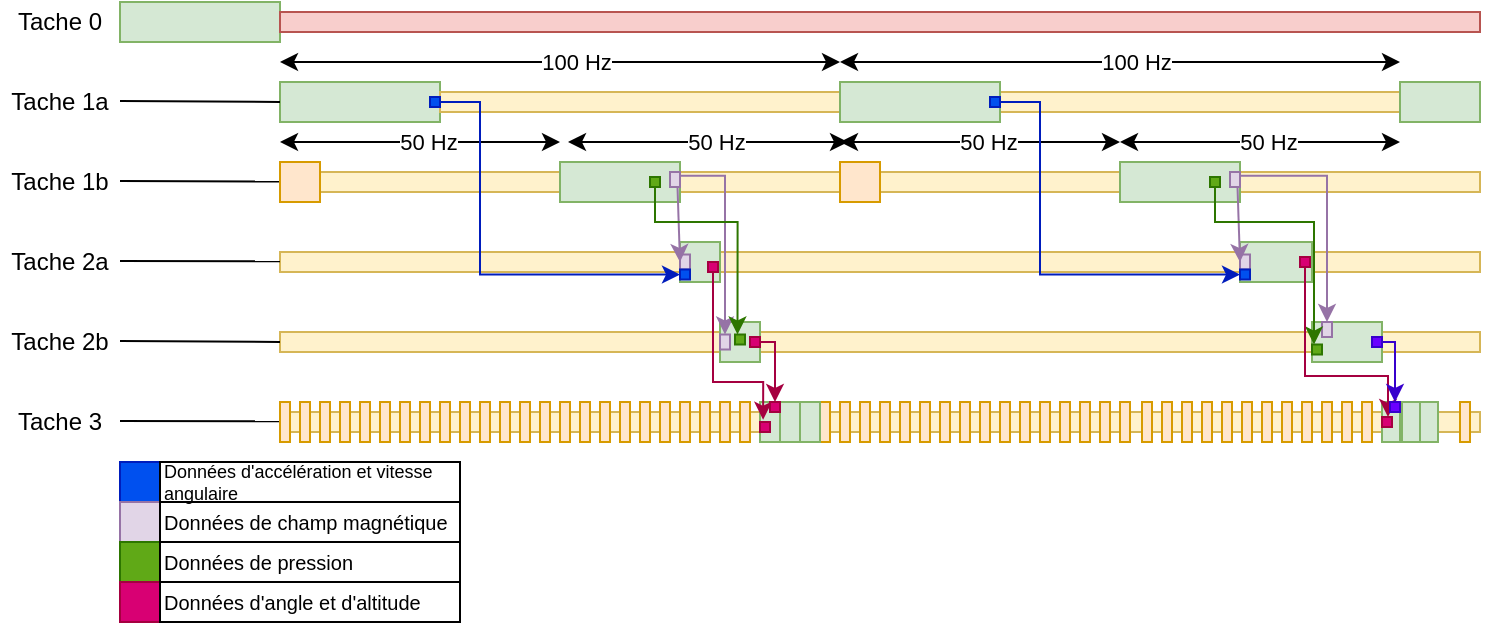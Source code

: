 <mxfile version="14.4.3" type="device"><diagram id="DOT8ZeVjjUcd3d8FEYRs" name="Page-1"><mxGraphModel dx="677" dy="381" grid="1" gridSize="10" guides="1" tooltips="1" connect="1" arrows="1" fold="1" page="1" pageScale="1" pageWidth="827" pageHeight="1169" math="0" shadow="0"><root><mxCell id="0"/><mxCell id="1" parent="0"/><mxCell id="666G6mS_sl1TzFYy1cX2-63" value="" style="rounded=0;whiteSpace=wrap;html=1;fillColor=#fff2cc;strokeColor=#d6b656;" vertex="1" parent="1"><mxGeometry x="200" y="515" width="600" height="10" as="geometry"/></mxCell><mxCell id="666G6mS_sl1TzFYy1cX2-62" value="" style="rounded=0;whiteSpace=wrap;html=1;fillColor=#fff2cc;strokeColor=#d6b656;" vertex="1" parent="1"><mxGeometry x="200" y="475" width="600" height="10" as="geometry"/></mxCell><mxCell id="666G6mS_sl1TzFYy1cX2-60" value="" style="rounded=0;whiteSpace=wrap;html=1;fillColor=#fff2cc;strokeColor=#d6b656;" vertex="1" parent="1"><mxGeometry x="200" y="435" width="600" height="10" as="geometry"/></mxCell><mxCell id="666G6mS_sl1TzFYy1cX2-13" value="" style="endArrow=none;html=1;" edge="1" parent="1" source="666G6mS_sl1TzFYy1cX2-45"><mxGeometry width="50" height="50" relative="1" as="geometry"><mxPoint x="470" y="360.981" as="sourcePoint"/><mxPoint x="800" y="359.5" as="targetPoint"/></mxGeometry></mxCell><mxCell id="666G6mS_sl1TzFYy1cX2-14" value="" style="endArrow=none;html=1;" edge="1" parent="1" source="666G6mS_sl1TzFYy1cX2-51"><mxGeometry width="50" height="50" relative="1" as="geometry"><mxPoint x="120" y="399.5" as="sourcePoint"/><mxPoint x="800" y="399.5" as="targetPoint"/></mxGeometry></mxCell><mxCell id="666G6mS_sl1TzFYy1cX2-1" value="" style="endArrow=none;html=1;" edge="1" parent="1" source="666G6mS_sl1TzFYy1cX2-55"><mxGeometry width="50" height="50" relative="1" as="geometry"><mxPoint x="120" y="320" as="sourcePoint"/><mxPoint x="800" y="320" as="targetPoint"/></mxGeometry></mxCell><mxCell id="666G6mS_sl1TzFYy1cX2-2" value="Tache 0" style="text;html=1;strokeColor=none;fillColor=none;align=center;verticalAlign=middle;whiteSpace=wrap;rounded=0;" vertex="1" parent="1"><mxGeometry x="60" y="310" width="60" height="20" as="geometry"/></mxCell><mxCell id="666G6mS_sl1TzFYy1cX2-3" value="Tache 3" style="text;html=1;strokeColor=none;fillColor=none;align=center;verticalAlign=middle;whiteSpace=wrap;rounded=0;" vertex="1" parent="1"><mxGeometry x="60" y="510" width="60" height="20" as="geometry"/></mxCell><mxCell id="666G6mS_sl1TzFYy1cX2-4" value="Tache 1a" style="text;html=1;strokeColor=none;fillColor=none;align=center;verticalAlign=middle;whiteSpace=wrap;rounded=0;" vertex="1" parent="1"><mxGeometry x="60" y="350" width="60" height="20" as="geometry"/></mxCell><mxCell id="666G6mS_sl1TzFYy1cX2-5" value="Tache 1b" style="text;html=1;strokeColor=none;fillColor=none;align=center;verticalAlign=middle;whiteSpace=wrap;rounded=0;" vertex="1" parent="1"><mxGeometry x="60" y="390" width="60" height="20" as="geometry"/></mxCell><mxCell id="666G6mS_sl1TzFYy1cX2-6" value="Tache 2a" style="text;html=1;strokeColor=none;fillColor=none;align=center;verticalAlign=middle;whiteSpace=wrap;rounded=0;" vertex="1" parent="1"><mxGeometry x="60" y="430" width="60" height="20" as="geometry"/></mxCell><mxCell id="666G6mS_sl1TzFYy1cX2-7" value="Tache 2b" style="text;html=1;strokeColor=none;fillColor=none;align=center;verticalAlign=middle;whiteSpace=wrap;rounded=0;" vertex="1" parent="1"><mxGeometry x="60" y="470" width="60" height="20" as="geometry"/></mxCell><mxCell id="666G6mS_sl1TzFYy1cX2-8" value="" style="rounded=0;whiteSpace=wrap;html=1;fillColor=#d5e8d4;strokeColor=#82b366;" vertex="1" parent="1"><mxGeometry x="120" y="310" width="80" height="20" as="geometry"/></mxCell><mxCell id="666G6mS_sl1TzFYy1cX2-9" value="" style="rounded=0;whiteSpace=wrap;html=1;fillColor=#d5e8d4;strokeColor=#82b366;" vertex="1" parent="1"><mxGeometry x="200" y="350" width="80" height="20" as="geometry"/></mxCell><mxCell id="666G6mS_sl1TzFYy1cX2-21" value="" style="rounded=0;whiteSpace=wrap;html=1;fillColor=#fff2cc;strokeColor=#d6b656;" vertex="1" parent="1"><mxGeometry x="280" y="355" width="480" height="10" as="geometry"/></mxCell><mxCell id="666G6mS_sl1TzFYy1cX2-22" value="" style="endArrow=none;html=1;" edge="1" parent="1"><mxGeometry width="50" height="50" relative="1" as="geometry"><mxPoint x="120" y="359.5" as="sourcePoint"/><mxPoint x="200" y="360" as="targetPoint"/></mxGeometry></mxCell><mxCell id="666G6mS_sl1TzFYy1cX2-25" value="" style="endArrow=classic;startArrow=classic;html=1;" edge="1" parent="1"><mxGeometry width="50" height="50" relative="1" as="geometry"><mxPoint x="200" y="340" as="sourcePoint"/><mxPoint x="480" y="340" as="targetPoint"/></mxGeometry></mxCell><mxCell id="666G6mS_sl1TzFYy1cX2-26" value="100 Hz" style="edgeLabel;html=1;align=center;verticalAlign=middle;resizable=0;points=[];" vertex="1" connectable="0" parent="666G6mS_sl1TzFYy1cX2-25"><mxGeometry x="0.056" relative="1" as="geometry"><mxPoint as="offset"/></mxGeometry></mxCell><mxCell id="666G6mS_sl1TzFYy1cX2-27" value="" style="endArrow=classic;startArrow=classic;html=1;" edge="1" parent="1"><mxGeometry width="50" height="50" relative="1" as="geometry"><mxPoint x="480" y="340" as="sourcePoint"/><mxPoint x="760" y="340" as="targetPoint"/></mxGeometry></mxCell><mxCell id="666G6mS_sl1TzFYy1cX2-28" value="100 Hz" style="edgeLabel;html=1;align=center;verticalAlign=middle;resizable=0;points=[];" vertex="1" connectable="0" parent="666G6mS_sl1TzFYy1cX2-27"><mxGeometry x="0.056" relative="1" as="geometry"><mxPoint as="offset"/></mxGeometry></mxCell><mxCell id="666G6mS_sl1TzFYy1cX2-29" value="" style="endArrow=classic;startArrow=classic;html=1;" edge="1" parent="1"><mxGeometry width="50" height="50" relative="1" as="geometry"><mxPoint x="200" y="380" as="sourcePoint"/><mxPoint x="340" y="380" as="targetPoint"/></mxGeometry></mxCell><mxCell id="666G6mS_sl1TzFYy1cX2-30" value="50 Hz" style="edgeLabel;html=1;align=center;verticalAlign=middle;resizable=0;points=[];" vertex="1" connectable="0" parent="666G6mS_sl1TzFYy1cX2-29"><mxGeometry x="0.056" relative="1" as="geometry"><mxPoint as="offset"/></mxGeometry></mxCell><mxCell id="666G6mS_sl1TzFYy1cX2-31" value="" style="endArrow=none;html=1;" edge="1" parent="1" source="666G6mS_sl1TzFYy1cX2-42" target="666G6mS_sl1TzFYy1cX2-10"><mxGeometry width="50" height="50" relative="1" as="geometry"><mxPoint x="120" y="399.5" as="sourcePoint"/><mxPoint x="800" y="399.5" as="targetPoint"/></mxGeometry></mxCell><mxCell id="666G6mS_sl1TzFYy1cX2-32" value="" style="endArrow=classic;startArrow=classic;html=1;" edge="1" parent="1"><mxGeometry width="50" height="50" relative="1" as="geometry"><mxPoint x="344" y="380" as="sourcePoint"/><mxPoint x="484" y="380" as="targetPoint"/></mxGeometry></mxCell><mxCell id="666G6mS_sl1TzFYy1cX2-33" value="50 Hz" style="edgeLabel;html=1;align=center;verticalAlign=middle;resizable=0;points=[];" vertex="1" connectable="0" parent="666G6mS_sl1TzFYy1cX2-32"><mxGeometry x="0.056" relative="1" as="geometry"><mxPoint as="offset"/></mxGeometry></mxCell><mxCell id="666G6mS_sl1TzFYy1cX2-11" value="" style="rounded=0;whiteSpace=wrap;html=1;fillColor=#d5e8d4;strokeColor=#82b366;" vertex="1" parent="1"><mxGeometry x="400" y="430" width="20" height="20" as="geometry"/></mxCell><mxCell id="666G6mS_sl1TzFYy1cX2-35" value="" style="rounded=0;whiteSpace=wrap;html=1;fillColor=#d5e8d4;strokeColor=#82b366;" vertex="1" parent="1"><mxGeometry x="440" y="510" width="10" height="20" as="geometry"/></mxCell><mxCell id="666G6mS_sl1TzFYy1cX2-12" value="" style="rounded=0;whiteSpace=wrap;html=1;fillColor=#d5e8d4;strokeColor=#82b366;" vertex="1" parent="1"><mxGeometry x="420" y="470" width="20" height="20" as="geometry"/></mxCell><mxCell id="666G6mS_sl1TzFYy1cX2-39" value="" style="endArrow=none;html=1;" edge="1" parent="1"><mxGeometry width="50" height="50" relative="1" as="geometry"><mxPoint x="120" y="479.5" as="sourcePoint"/><mxPoint x="200" y="480" as="targetPoint"/></mxGeometry></mxCell><mxCell id="666G6mS_sl1TzFYy1cX2-40" value="" style="rounded=0;whiteSpace=wrap;html=1;fillColor=#fff2cc;strokeColor=#d6b656;" vertex="1" parent="1"><mxGeometry x="400" y="395" width="400" height="10" as="geometry"/></mxCell><mxCell id="666G6mS_sl1TzFYy1cX2-41" value="" style="endArrow=none;html=1;" edge="1" parent="1" source="666G6mS_sl1TzFYy1cX2-10" target="666G6mS_sl1TzFYy1cX2-40"><mxGeometry width="50" height="50" relative="1" as="geometry"><mxPoint x="415" y="399.953" as="sourcePoint"/><mxPoint x="800" y="399.5" as="targetPoint"/></mxGeometry></mxCell><mxCell id="666G6mS_sl1TzFYy1cX2-42" value="" style="rounded=0;whiteSpace=wrap;html=1;fillColor=#fff2cc;strokeColor=#d6b656;" vertex="1" parent="1"><mxGeometry x="210" y="395" width="130" height="10" as="geometry"/></mxCell><mxCell id="666G6mS_sl1TzFYy1cX2-43" value="" style="endArrow=none;html=1;" edge="1" parent="1" target="666G6mS_sl1TzFYy1cX2-42"><mxGeometry width="50" height="50" relative="1" as="geometry"><mxPoint x="120" y="399.5" as="sourcePoint"/><mxPoint x="335.0" y="399.922" as="targetPoint"/></mxGeometry></mxCell><mxCell id="666G6mS_sl1TzFYy1cX2-10" value="" style="rounded=0;whiteSpace=wrap;html=1;fillColor=#d5e8d4;strokeColor=#82b366;" vertex="1" parent="1"><mxGeometry x="340" y="390" width="60" height="20" as="geometry"/></mxCell><mxCell id="666G6mS_sl1TzFYy1cX2-45" value="" style="rounded=0;whiteSpace=wrap;html=1;fillColor=#d5e8d4;strokeColor=#82b366;" vertex="1" parent="1"><mxGeometry x="480" y="350" width="80" height="20" as="geometry"/></mxCell><mxCell id="666G6mS_sl1TzFYy1cX2-47" value="" style="endArrow=classic;startArrow=classic;html=1;" edge="1" parent="1"><mxGeometry width="50" height="50" relative="1" as="geometry"><mxPoint x="480" y="380" as="sourcePoint"/><mxPoint x="620" y="380" as="targetPoint"/></mxGeometry></mxCell><mxCell id="666G6mS_sl1TzFYy1cX2-48" value="50 Hz" style="edgeLabel;html=1;align=center;verticalAlign=middle;resizable=0;points=[];" vertex="1" connectable="0" parent="666G6mS_sl1TzFYy1cX2-47"><mxGeometry x="0.056" relative="1" as="geometry"><mxPoint as="offset"/></mxGeometry></mxCell><mxCell id="666G6mS_sl1TzFYy1cX2-49" value="" style="endArrow=classic;startArrow=classic;html=1;" edge="1" parent="1"><mxGeometry width="50" height="50" relative="1" as="geometry"><mxPoint x="620" y="380" as="sourcePoint"/><mxPoint x="760" y="380" as="targetPoint"/></mxGeometry></mxCell><mxCell id="666G6mS_sl1TzFYy1cX2-50" value="50 Hz" style="edgeLabel;html=1;align=center;verticalAlign=middle;resizable=0;points=[];" vertex="1" connectable="0" parent="666G6mS_sl1TzFYy1cX2-49"><mxGeometry x="0.056" relative="1" as="geometry"><mxPoint as="offset"/></mxGeometry></mxCell><mxCell id="666G6mS_sl1TzFYy1cX2-51" value="" style="rounded=0;whiteSpace=wrap;html=1;fillColor=#d5e8d4;strokeColor=#82b366;" vertex="1" parent="1"><mxGeometry x="620" y="390" width="60" height="20" as="geometry"/></mxCell><mxCell id="666G6mS_sl1TzFYy1cX2-53" value="" style="rounded=0;whiteSpace=wrap;html=1;fillColor=#ffe6cc;strokeColor=#d79b00;" vertex="1" parent="1"><mxGeometry x="480" y="390" width="20" height="20" as="geometry"/></mxCell><mxCell id="666G6mS_sl1TzFYy1cX2-54" value="" style="rounded=0;whiteSpace=wrap;html=1;fillColor=#ffe6cc;strokeColor=#d79b00;" vertex="1" parent="1"><mxGeometry x="200" y="390" width="20" height="20" as="geometry"/></mxCell><mxCell id="666G6mS_sl1TzFYy1cX2-55" value="" style="rounded=0;whiteSpace=wrap;html=1;fillColor=#f8cecc;strokeColor=#b85450;" vertex="1" parent="1"><mxGeometry x="200" y="315" width="600" height="10" as="geometry"/></mxCell><mxCell id="666G6mS_sl1TzFYy1cX2-57" value="" style="rounded=0;whiteSpace=wrap;html=1;fillColor=#d5e8d4;strokeColor=#82b366;" vertex="1" parent="1"><mxGeometry x="680" y="430" width="36" height="20" as="geometry"/></mxCell><mxCell id="666G6mS_sl1TzFYy1cX2-58" value="" style="rounded=0;whiteSpace=wrap;html=1;fillColor=#d5e8d4;strokeColor=#82b366;" vertex="1" parent="1"><mxGeometry x="751" y="510" width="9" height="20" as="geometry"/></mxCell><mxCell id="666G6mS_sl1TzFYy1cX2-59" value="" style="rounded=0;whiteSpace=wrap;html=1;fillColor=#d5e8d4;strokeColor=#82b366;" vertex="1" parent="1"><mxGeometry x="716" y="470" width="35" height="20" as="geometry"/></mxCell><mxCell id="666G6mS_sl1TzFYy1cX2-61" value="" style="endArrow=none;html=1;" edge="1" parent="1" target="666G6mS_sl1TzFYy1cX2-60"><mxGeometry width="50" height="50" relative="1" as="geometry"><mxPoint x="120" y="439.5" as="sourcePoint"/><mxPoint x="414" y="439.971" as="targetPoint"/></mxGeometry></mxCell><mxCell id="666G6mS_sl1TzFYy1cX2-64" value="" style="endArrow=none;html=1;" edge="1" parent="1" target="666G6mS_sl1TzFYy1cX2-63"><mxGeometry width="50" height="50" relative="1" as="geometry"><mxPoint x="120" y="519.5" as="sourcePoint"/><mxPoint x="485" y="519.977" as="targetPoint"/></mxGeometry></mxCell><mxCell id="666G6mS_sl1TzFYy1cX2-65" value="" style="rounded=0;whiteSpace=wrap;html=1;fillColor=#d5e8d4;strokeColor=#82b366;" vertex="1" parent="1"><mxGeometry x="760" y="350" width="40" height="20" as="geometry"/></mxCell><mxCell id="666G6mS_sl1TzFYy1cX2-66" value="" style="rounded=0;whiteSpace=wrap;html=1;fillColor=#ffe6cc;strokeColor=#d79b00;" vertex="1" parent="1"><mxGeometry x="200" y="510" width="5" height="20" as="geometry"/></mxCell><mxCell id="666G6mS_sl1TzFYy1cX2-67" value="" style="rounded=0;whiteSpace=wrap;html=1;fillColor=#ffe6cc;strokeColor=#d79b00;" vertex="1" parent="1"><mxGeometry x="210" y="510" width="5" height="20" as="geometry"/></mxCell><mxCell id="666G6mS_sl1TzFYy1cX2-68" value="" style="rounded=0;whiteSpace=wrap;html=1;fillColor=#ffe6cc;strokeColor=#d79b00;" vertex="1" parent="1"><mxGeometry x="220" y="510" width="5" height="20" as="geometry"/></mxCell><mxCell id="666G6mS_sl1TzFYy1cX2-69" value="" style="rounded=0;whiteSpace=wrap;html=1;fillColor=#ffe6cc;strokeColor=#d79b00;" vertex="1" parent="1"><mxGeometry x="230" y="510" width="5" height="20" as="geometry"/></mxCell><mxCell id="666G6mS_sl1TzFYy1cX2-70" value="" style="rounded=0;whiteSpace=wrap;html=1;fillColor=#ffe6cc;strokeColor=#d79b00;" vertex="1" parent="1"><mxGeometry x="240" y="510" width="5" height="20" as="geometry"/></mxCell><mxCell id="666G6mS_sl1TzFYy1cX2-71" value="" style="rounded=0;whiteSpace=wrap;html=1;fillColor=#ffe6cc;strokeColor=#d79b00;" vertex="1" parent="1"><mxGeometry x="250" y="510" width="5" height="20" as="geometry"/></mxCell><mxCell id="666G6mS_sl1TzFYy1cX2-72" value="" style="rounded=0;whiteSpace=wrap;html=1;fillColor=#ffe6cc;strokeColor=#d79b00;" vertex="1" parent="1"><mxGeometry x="260" y="510" width="5" height="20" as="geometry"/></mxCell><mxCell id="666G6mS_sl1TzFYy1cX2-73" value="" style="rounded=0;whiteSpace=wrap;html=1;fillColor=#ffe6cc;strokeColor=#d79b00;" vertex="1" parent="1"><mxGeometry x="270" y="510" width="5" height="20" as="geometry"/></mxCell><mxCell id="666G6mS_sl1TzFYy1cX2-78" value="" style="rounded=0;whiteSpace=wrap;html=1;fillColor=#ffe6cc;strokeColor=#d79b00;" vertex="1" parent="1"><mxGeometry x="280" y="510" width="5" height="20" as="geometry"/></mxCell><mxCell id="666G6mS_sl1TzFYy1cX2-79" value="" style="rounded=0;whiteSpace=wrap;html=1;fillColor=#ffe6cc;strokeColor=#d79b00;" vertex="1" parent="1"><mxGeometry x="290" y="510" width="5" height="20" as="geometry"/></mxCell><mxCell id="666G6mS_sl1TzFYy1cX2-80" value="" style="rounded=0;whiteSpace=wrap;html=1;fillColor=#ffe6cc;strokeColor=#d79b00;" vertex="1" parent="1"><mxGeometry x="300" y="510" width="5" height="20" as="geometry"/></mxCell><mxCell id="666G6mS_sl1TzFYy1cX2-81" value="" style="rounded=0;whiteSpace=wrap;html=1;fillColor=#ffe6cc;strokeColor=#d79b00;" vertex="1" parent="1"><mxGeometry x="310" y="510" width="5" height="20" as="geometry"/></mxCell><mxCell id="666G6mS_sl1TzFYy1cX2-82" value="" style="rounded=0;whiteSpace=wrap;html=1;fillColor=#ffe6cc;strokeColor=#d79b00;" vertex="1" parent="1"><mxGeometry x="320" y="510" width="5" height="20" as="geometry"/></mxCell><mxCell id="666G6mS_sl1TzFYy1cX2-83" value="" style="rounded=0;whiteSpace=wrap;html=1;fillColor=#ffe6cc;strokeColor=#d79b00;" vertex="1" parent="1"><mxGeometry x="330" y="510" width="5" height="20" as="geometry"/></mxCell><mxCell id="666G6mS_sl1TzFYy1cX2-84" value="" style="rounded=0;whiteSpace=wrap;html=1;fillColor=#ffe6cc;strokeColor=#d79b00;" vertex="1" parent="1"><mxGeometry x="340" y="510" width="5" height="20" as="geometry"/></mxCell><mxCell id="666G6mS_sl1TzFYy1cX2-85" value="" style="rounded=0;whiteSpace=wrap;html=1;fillColor=#ffe6cc;strokeColor=#d79b00;" vertex="1" parent="1"><mxGeometry x="350" y="510" width="5" height="20" as="geometry"/></mxCell><mxCell id="666G6mS_sl1TzFYy1cX2-86" value="" style="rounded=0;whiteSpace=wrap;html=1;fillColor=#ffe6cc;strokeColor=#d79b00;" vertex="1" parent="1"><mxGeometry x="360" y="510" width="5" height="20" as="geometry"/></mxCell><mxCell id="666G6mS_sl1TzFYy1cX2-87" value="" style="rounded=0;whiteSpace=wrap;html=1;fillColor=#ffe6cc;strokeColor=#d79b00;" vertex="1" parent="1"><mxGeometry x="370" y="510" width="5" height="20" as="geometry"/></mxCell><mxCell id="666G6mS_sl1TzFYy1cX2-88" value="" style="rounded=0;whiteSpace=wrap;html=1;fillColor=#ffe6cc;strokeColor=#d79b00;" vertex="1" parent="1"><mxGeometry x="380" y="510" width="5" height="20" as="geometry"/></mxCell><mxCell id="666G6mS_sl1TzFYy1cX2-89" value="" style="rounded=0;whiteSpace=wrap;html=1;fillColor=#ffe6cc;strokeColor=#d79b00;" vertex="1" parent="1"><mxGeometry x="390" y="510" width="5" height="20" as="geometry"/></mxCell><mxCell id="666G6mS_sl1TzFYy1cX2-90" value="" style="rounded=0;whiteSpace=wrap;html=1;fillColor=#ffe6cc;strokeColor=#d79b00;" vertex="1" parent="1"><mxGeometry x="400" y="510" width="5" height="20" as="geometry"/></mxCell><mxCell id="666G6mS_sl1TzFYy1cX2-91" value="" style="rounded=0;whiteSpace=wrap;html=1;fillColor=#ffe6cc;strokeColor=#d79b00;" vertex="1" parent="1"><mxGeometry x="410" y="510" width="5" height="20" as="geometry"/></mxCell><mxCell id="666G6mS_sl1TzFYy1cX2-92" value="" style="rounded=0;whiteSpace=wrap;html=1;fillColor=#ffe6cc;strokeColor=#d79b00;" vertex="1" parent="1"><mxGeometry x="420" y="510" width="5" height="20" as="geometry"/></mxCell><mxCell id="666G6mS_sl1TzFYy1cX2-93" value="" style="rounded=0;whiteSpace=wrap;html=1;fillColor=#ffe6cc;strokeColor=#d79b00;" vertex="1" parent="1"><mxGeometry x="430" y="510" width="5" height="20" as="geometry"/></mxCell><mxCell id="666G6mS_sl1TzFYy1cX2-94" value="" style="rounded=0;whiteSpace=wrap;html=1;fillColor=#ffe6cc;strokeColor=#d79b00;" vertex="1" parent="1"><mxGeometry x="470" y="510" width="5" height="20" as="geometry"/></mxCell><mxCell id="666G6mS_sl1TzFYy1cX2-95" value="" style="rounded=0;whiteSpace=wrap;html=1;fillColor=#ffe6cc;strokeColor=#d79b00;" vertex="1" parent="1"><mxGeometry x="480" y="510" width="5" height="20" as="geometry"/></mxCell><mxCell id="666G6mS_sl1TzFYy1cX2-96" value="" style="rounded=0;whiteSpace=wrap;html=1;fillColor=#ffe6cc;strokeColor=#d79b00;" vertex="1" parent="1"><mxGeometry x="490" y="510" width="5" height="20" as="geometry"/></mxCell><mxCell id="666G6mS_sl1TzFYy1cX2-97" value="" style="rounded=0;whiteSpace=wrap;html=1;fillColor=#ffe6cc;strokeColor=#d79b00;" vertex="1" parent="1"><mxGeometry x="500" y="510" width="5" height="20" as="geometry"/></mxCell><mxCell id="666G6mS_sl1TzFYy1cX2-98" value="" style="rounded=0;whiteSpace=wrap;html=1;fillColor=#ffe6cc;strokeColor=#d79b00;" vertex="1" parent="1"><mxGeometry x="510" y="510" width="5" height="20" as="geometry"/></mxCell><mxCell id="666G6mS_sl1TzFYy1cX2-99" value="" style="rounded=0;whiteSpace=wrap;html=1;fillColor=#ffe6cc;strokeColor=#d79b00;" vertex="1" parent="1"><mxGeometry x="520" y="510" width="5" height="20" as="geometry"/></mxCell><mxCell id="666G6mS_sl1TzFYy1cX2-100" value="" style="rounded=0;whiteSpace=wrap;html=1;fillColor=#ffe6cc;strokeColor=#d79b00;" vertex="1" parent="1"><mxGeometry x="530" y="510" width="5" height="20" as="geometry"/></mxCell><mxCell id="666G6mS_sl1TzFYy1cX2-101" value="" style="rounded=0;whiteSpace=wrap;html=1;fillColor=#ffe6cc;strokeColor=#d79b00;" vertex="1" parent="1"><mxGeometry x="540" y="510" width="5" height="20" as="geometry"/></mxCell><mxCell id="666G6mS_sl1TzFYy1cX2-102" value="" style="rounded=0;whiteSpace=wrap;html=1;fillColor=#ffe6cc;strokeColor=#d79b00;" vertex="1" parent="1"><mxGeometry x="550" y="510" width="5" height="20" as="geometry"/></mxCell><mxCell id="666G6mS_sl1TzFYy1cX2-103" value="" style="rounded=0;whiteSpace=wrap;html=1;fillColor=#ffe6cc;strokeColor=#d79b00;" vertex="1" parent="1"><mxGeometry x="560" y="510" width="5" height="20" as="geometry"/></mxCell><mxCell id="666G6mS_sl1TzFYy1cX2-104" value="" style="rounded=0;whiteSpace=wrap;html=1;fillColor=#ffe6cc;strokeColor=#d79b00;" vertex="1" parent="1"><mxGeometry x="570" y="510" width="5" height="20" as="geometry"/></mxCell><mxCell id="666G6mS_sl1TzFYy1cX2-105" value="" style="rounded=0;whiteSpace=wrap;html=1;fillColor=#ffe6cc;strokeColor=#d79b00;" vertex="1" parent="1"><mxGeometry x="580" y="510" width="5" height="20" as="geometry"/></mxCell><mxCell id="666G6mS_sl1TzFYy1cX2-106" value="" style="rounded=0;whiteSpace=wrap;html=1;fillColor=#ffe6cc;strokeColor=#d79b00;" vertex="1" parent="1"><mxGeometry x="590" y="510" width="5" height="20" as="geometry"/></mxCell><mxCell id="666G6mS_sl1TzFYy1cX2-107" value="" style="rounded=0;whiteSpace=wrap;html=1;fillColor=#ffe6cc;strokeColor=#d79b00;" vertex="1" parent="1"><mxGeometry x="600" y="510" width="5" height="20" as="geometry"/></mxCell><mxCell id="666G6mS_sl1TzFYy1cX2-108" value="" style="rounded=0;whiteSpace=wrap;html=1;fillColor=#ffe6cc;strokeColor=#d79b00;" vertex="1" parent="1"><mxGeometry x="610" y="510" width="5" height="20" as="geometry"/></mxCell><mxCell id="666G6mS_sl1TzFYy1cX2-109" value="" style="rounded=0;whiteSpace=wrap;html=1;fillColor=#ffe6cc;strokeColor=#d79b00;" vertex="1" parent="1"><mxGeometry x="620" y="510" width="5" height="20" as="geometry"/></mxCell><mxCell id="666G6mS_sl1TzFYy1cX2-110" value="" style="rounded=0;whiteSpace=wrap;html=1;fillColor=#ffe6cc;strokeColor=#d79b00;" vertex="1" parent="1"><mxGeometry x="631" y="510" width="5" height="20" as="geometry"/></mxCell><mxCell id="666G6mS_sl1TzFYy1cX2-111" value="" style="rounded=0;whiteSpace=wrap;html=1;fillColor=#ffe6cc;strokeColor=#d79b00;" vertex="1" parent="1"><mxGeometry x="641" y="510" width="5" height="20" as="geometry"/></mxCell><mxCell id="666G6mS_sl1TzFYy1cX2-112" value="" style="rounded=0;whiteSpace=wrap;html=1;fillColor=#ffe6cc;strokeColor=#d79b00;" vertex="1" parent="1"><mxGeometry x="651" y="510" width="5" height="20" as="geometry"/></mxCell><mxCell id="666G6mS_sl1TzFYy1cX2-113" value="" style="rounded=0;whiteSpace=wrap;html=1;fillColor=#ffe6cc;strokeColor=#d79b00;" vertex="1" parent="1"><mxGeometry x="661" y="510" width="5" height="20" as="geometry"/></mxCell><mxCell id="666G6mS_sl1TzFYy1cX2-114" value="" style="rounded=0;whiteSpace=wrap;html=1;fillColor=#ffe6cc;strokeColor=#d79b00;" vertex="1" parent="1"><mxGeometry x="671" y="510" width="5" height="20" as="geometry"/></mxCell><mxCell id="666G6mS_sl1TzFYy1cX2-115" value="" style="rounded=0;whiteSpace=wrap;html=1;fillColor=#ffe6cc;strokeColor=#d79b00;" vertex="1" parent="1"><mxGeometry x="681" y="510" width="5" height="20" as="geometry"/></mxCell><mxCell id="666G6mS_sl1TzFYy1cX2-116" value="" style="rounded=0;whiteSpace=wrap;html=1;fillColor=#ffe6cc;strokeColor=#d79b00;" vertex="1" parent="1"><mxGeometry x="691" y="510" width="5" height="20" as="geometry"/></mxCell><mxCell id="666G6mS_sl1TzFYy1cX2-117" value="" style="rounded=0;whiteSpace=wrap;html=1;fillColor=#ffe6cc;strokeColor=#d79b00;" vertex="1" parent="1"><mxGeometry x="701" y="510" width="5" height="20" as="geometry"/></mxCell><mxCell id="666G6mS_sl1TzFYy1cX2-118" value="" style="rounded=0;whiteSpace=wrap;html=1;fillColor=#ffe6cc;strokeColor=#d79b00;" vertex="1" parent="1"><mxGeometry x="711" y="510" width="5" height="20" as="geometry"/></mxCell><mxCell id="666G6mS_sl1TzFYy1cX2-119" value="" style="rounded=0;whiteSpace=wrap;html=1;fillColor=#ffe6cc;strokeColor=#d79b00;" vertex="1" parent="1"><mxGeometry x="721" y="510" width="5" height="20" as="geometry"/></mxCell><mxCell id="666G6mS_sl1TzFYy1cX2-120" value="" style="rounded=0;whiteSpace=wrap;html=1;fillColor=#ffe6cc;strokeColor=#d79b00;" vertex="1" parent="1"><mxGeometry x="731" y="510" width="5" height="20" as="geometry"/></mxCell><mxCell id="666G6mS_sl1TzFYy1cX2-121" value="" style="rounded=0;whiteSpace=wrap;html=1;fillColor=#ffe6cc;strokeColor=#d79b00;" vertex="1" parent="1"><mxGeometry x="741" y="510" width="5" height="20" as="geometry"/></mxCell><mxCell id="666G6mS_sl1TzFYy1cX2-122" value="" style="rounded=0;whiteSpace=wrap;html=1;fillColor=#ffe6cc;strokeColor=#d79b00;" vertex="1" parent="1"><mxGeometry x="790" y="510" width="5" height="20" as="geometry"/></mxCell><mxCell id="666G6mS_sl1TzFYy1cX2-126" value="" style="rounded=0;whiteSpace=wrap;html=1;fillColor=#d5e8d4;strokeColor=#82b366;" vertex="1" parent="1"><mxGeometry x="761" y="510" width="9" height="20" as="geometry"/></mxCell><mxCell id="666G6mS_sl1TzFYy1cX2-127" value="" style="rounded=0;whiteSpace=wrap;html=1;fillColor=#d5e8d4;strokeColor=#82b366;" vertex="1" parent="1"><mxGeometry x="770" y="510" width="9" height="20" as="geometry"/></mxCell><mxCell id="666G6mS_sl1TzFYy1cX2-128" value="" style="rounded=0;whiteSpace=wrap;html=1;fillColor=#d5e8d4;strokeColor=#82b366;" vertex="1" parent="1"><mxGeometry x="450" y="510" width="10" height="20" as="geometry"/></mxCell><mxCell id="666G6mS_sl1TzFYy1cX2-129" value="" style="rounded=0;whiteSpace=wrap;html=1;fillColor=#d5e8d4;strokeColor=#82b366;" vertex="1" parent="1"><mxGeometry x="460" y="510" width="10" height="20" as="geometry"/></mxCell><mxCell id="666G6mS_sl1TzFYy1cX2-134" style="edgeStyle=orthogonalEdgeStyle;rounded=0;orthogonalLoop=1;jettySize=auto;html=1;exitX=1;exitY=0.25;exitDx=0;exitDy=0;entryX=0.5;entryY=0;entryDx=0;entryDy=0;fillColor=#e1d5e7;strokeColor=#9673a6;" edge="1" parent="1" source="666G6mS_sl1TzFYy1cX2-130" target="666G6mS_sl1TzFYy1cX2-133"><mxGeometry relative="1" as="geometry"/></mxCell><mxCell id="666G6mS_sl1TzFYy1cX2-130" value="" style="rounded=0;whiteSpace=wrap;html=1;fillColor=#e1d5e7;strokeColor=#9673a6;" vertex="1" parent="1"><mxGeometry x="395" y="395" width="5" height="7.5" as="geometry"/></mxCell><mxCell id="666G6mS_sl1TzFYy1cX2-131" value="" style="rounded=0;whiteSpace=wrap;html=1;fillColor=#e1d5e7;strokeColor=#9673a6;" vertex="1" parent="1"><mxGeometry x="400" y="436.25" width="5" height="7.5" as="geometry"/></mxCell><mxCell id="666G6mS_sl1TzFYy1cX2-132" value="" style="endArrow=classic;html=1;exitX=0.75;exitY=1;exitDx=0;exitDy=0;entryX=0;entryY=0.5;entryDx=0;entryDy=0;fillColor=#e1d5e7;strokeColor=#9673a6;" edge="1" parent="1" source="666G6mS_sl1TzFYy1cX2-130" target="666G6mS_sl1TzFYy1cX2-131"><mxGeometry width="50" height="50" relative="1" as="geometry"><mxPoint x="320" y="490" as="sourcePoint"/><mxPoint x="370" y="440" as="targetPoint"/></mxGeometry></mxCell><mxCell id="666G6mS_sl1TzFYy1cX2-133" value="" style="rounded=0;whiteSpace=wrap;html=1;fillColor=#e1d5e7;strokeColor=#9673a6;" vertex="1" parent="1"><mxGeometry x="420" y="476.25" width="5" height="7.5" as="geometry"/></mxCell><mxCell id="666G6mS_sl1TzFYy1cX2-137" style="edgeStyle=orthogonalEdgeStyle;rounded=0;orthogonalLoop=1;jettySize=auto;html=1;exitX=0.5;exitY=1;exitDx=0;exitDy=0;entryX=0.25;entryY=0;entryDx=0;entryDy=0;fillColor=#60a917;strokeColor=#2D7600;" edge="1" parent="1" source="666G6mS_sl1TzFYy1cX2-135" target="666G6mS_sl1TzFYy1cX2-136"><mxGeometry relative="1" as="geometry"><Array as="points"><mxPoint x="388" y="420"/><mxPoint x="429" y="420"/></Array></mxGeometry></mxCell><mxCell id="666G6mS_sl1TzFYy1cX2-135" value="" style="rounded=0;whiteSpace=wrap;html=1;fillColor=#60a917;strokeColor=#2D7600;fontColor=#ffffff;" vertex="1" parent="1"><mxGeometry x="385" y="397.5" width="5" height="5" as="geometry"/></mxCell><mxCell id="666G6mS_sl1TzFYy1cX2-136" value="" style="rounded=0;whiteSpace=wrap;html=1;fillColor=#60a917;strokeColor=#2D7600;fontColor=#ffffff;" vertex="1" parent="1"><mxGeometry x="427.5" y="476.25" width="5" height="5" as="geometry"/></mxCell><mxCell id="666G6mS_sl1TzFYy1cX2-141" style="edgeStyle=orthogonalEdgeStyle;rounded=0;orthogonalLoop=1;jettySize=auto;html=1;exitX=0.5;exitY=1;exitDx=0;exitDy=0;entryX=0.156;entryY=0.444;entryDx=0;entryDy=0;entryPerimeter=0;fillColor=#d80073;strokeColor=#A50040;" edge="1" parent="1" source="666G6mS_sl1TzFYy1cX2-138" target="666G6mS_sl1TzFYy1cX2-35"><mxGeometry relative="1" as="geometry"><Array as="points"><mxPoint x="417" y="500"/><mxPoint x="442" y="500"/></Array></mxGeometry></mxCell><mxCell id="666G6mS_sl1TzFYy1cX2-138" value="" style="rounded=0;whiteSpace=wrap;html=1;fillColor=#d80073;strokeColor=#A50040;fontColor=#ffffff;" vertex="1" parent="1"><mxGeometry x="414" y="440" width="5" height="5" as="geometry"/></mxCell><mxCell id="666G6mS_sl1TzFYy1cX2-139" value="" style="rounded=0;whiteSpace=wrap;html=1;fillColor=#d80073;strokeColor=#A50040;fontColor=#ffffff;" vertex="1" parent="1"><mxGeometry x="440" y="520" width="5" height="5" as="geometry"/></mxCell><mxCell id="666G6mS_sl1TzFYy1cX2-143" style="edgeStyle=orthogonalEdgeStyle;rounded=0;orthogonalLoop=1;jettySize=auto;html=1;exitX=1;exitY=0.5;exitDx=0;exitDy=0;entryX=0.5;entryY=0;entryDx=0;entryDy=0;fillColor=#d80073;strokeColor=#A50040;" edge="1" parent="1" source="666G6mS_sl1TzFYy1cX2-140" target="666G6mS_sl1TzFYy1cX2-142"><mxGeometry relative="1" as="geometry"/></mxCell><mxCell id="666G6mS_sl1TzFYy1cX2-140" value="" style="rounded=0;whiteSpace=wrap;html=1;fillColor=#d80073;strokeColor=#A50040;fontColor=#ffffff;" vertex="1" parent="1"><mxGeometry x="435" y="477.5" width="5" height="5" as="geometry"/></mxCell><mxCell id="666G6mS_sl1TzFYy1cX2-142" value="" style="rounded=0;whiteSpace=wrap;html=1;fillColor=#d80073;strokeColor=#A50040;fontColor=#ffffff;" vertex="1" parent="1"><mxGeometry x="445" y="510" width="5" height="5" as="geometry"/></mxCell><mxCell id="666G6mS_sl1TzFYy1cX2-144" value="" style="rounded=0;whiteSpace=wrap;html=1;fillColor=#0050ef;strokeColor=#001DBC;fontColor=#ffffff;" vertex="1" parent="1"><mxGeometry x="275" y="357.5" width="5" height="5" as="geometry"/></mxCell><mxCell id="666G6mS_sl1TzFYy1cX2-145" value="" style="rounded=0;whiteSpace=wrap;html=1;fillColor=#0050ef;strokeColor=#001DBC;fontColor=#ffffff;" vertex="1" parent="1"><mxGeometry x="400" y="443.75" width="5" height="5" as="geometry"/></mxCell><mxCell id="666G6mS_sl1TzFYy1cX2-146" style="edgeStyle=orthogonalEdgeStyle;rounded=0;orthogonalLoop=1;jettySize=auto;html=1;exitX=0;exitY=0.5;exitDx=0;exitDy=0;entryX=0;entryY=0.5;entryDx=0;entryDy=0;fillColor=#0050ef;strokeColor=#001DBC;" edge="1" parent="1" source="666G6mS_sl1TzFYy1cX2-21" target="666G6mS_sl1TzFYy1cX2-145"><mxGeometry relative="1" as="geometry"><Array as="points"><mxPoint x="300" y="360"/><mxPoint x="300" y="446"/></Array></mxGeometry></mxCell><mxCell id="666G6mS_sl1TzFYy1cX2-147" style="edgeStyle=orthogonalEdgeStyle;rounded=0;orthogonalLoop=1;jettySize=auto;html=1;exitX=1;exitY=0.25;exitDx=0;exitDy=0;entryX=0.5;entryY=0;entryDx=0;entryDy=0;fillColor=#e1d5e7;strokeColor=#9673a6;" edge="1" parent="1" source="666G6mS_sl1TzFYy1cX2-148" target="666G6mS_sl1TzFYy1cX2-151"><mxGeometry relative="1" as="geometry"/></mxCell><mxCell id="666G6mS_sl1TzFYy1cX2-148" value="" style="rounded=0;whiteSpace=wrap;html=1;fillColor=#e1d5e7;strokeColor=#9673a6;" vertex="1" parent="1"><mxGeometry x="675" y="395" width="5" height="7.5" as="geometry"/></mxCell><mxCell id="666G6mS_sl1TzFYy1cX2-149" value="" style="rounded=0;whiteSpace=wrap;html=1;fillColor=#e1d5e7;strokeColor=#9673a6;" vertex="1" parent="1"><mxGeometry x="680" y="436.25" width="5" height="7.5" as="geometry"/></mxCell><mxCell id="666G6mS_sl1TzFYy1cX2-150" value="" style="endArrow=classic;html=1;exitX=0.75;exitY=1;exitDx=0;exitDy=0;entryX=0;entryY=0.5;entryDx=0;entryDy=0;fillColor=#e1d5e7;strokeColor=#9673a6;" edge="1" parent="1" source="666G6mS_sl1TzFYy1cX2-148" target="666G6mS_sl1TzFYy1cX2-149"><mxGeometry width="50" height="50" relative="1" as="geometry"><mxPoint x="600" y="490" as="sourcePoint"/><mxPoint x="650" y="440" as="targetPoint"/></mxGeometry></mxCell><mxCell id="666G6mS_sl1TzFYy1cX2-151" value="" style="rounded=0;whiteSpace=wrap;html=1;fillColor=#e1d5e7;strokeColor=#9673a6;" vertex="1" parent="1"><mxGeometry x="721" y="470" width="5" height="7.5" as="geometry"/></mxCell><mxCell id="666G6mS_sl1TzFYy1cX2-152" style="edgeStyle=orthogonalEdgeStyle;rounded=0;orthogonalLoop=1;jettySize=auto;html=1;exitX=0.5;exitY=1;exitDx=0;exitDy=0;entryX=0.25;entryY=0;entryDx=0;entryDy=0;fillColor=#60a917;strokeColor=#2D7600;" edge="1" parent="1" source="666G6mS_sl1TzFYy1cX2-153" target="666G6mS_sl1TzFYy1cX2-154"><mxGeometry relative="1" as="geometry"><Array as="points"><mxPoint x="668" y="420"/><mxPoint x="717" y="420"/><mxPoint x="717" y="481"/></Array></mxGeometry></mxCell><mxCell id="666G6mS_sl1TzFYy1cX2-153" value="" style="rounded=0;whiteSpace=wrap;html=1;fillColor=#60a917;strokeColor=#2D7600;fontColor=#ffffff;" vertex="1" parent="1"><mxGeometry x="665" y="397.5" width="5" height="5" as="geometry"/></mxCell><mxCell id="666G6mS_sl1TzFYy1cX2-154" value="" style="rounded=0;whiteSpace=wrap;html=1;fillColor=#60a917;strokeColor=#2D7600;fontColor=#ffffff;" vertex="1" parent="1"><mxGeometry x="716" y="481.25" width="5" height="5" as="geometry"/></mxCell><mxCell id="666G6mS_sl1TzFYy1cX2-155" style="edgeStyle=orthogonalEdgeStyle;rounded=0;orthogonalLoop=1;jettySize=auto;html=1;exitX=0.5;exitY=1;exitDx=0;exitDy=0;entryX=0.5;entryY=0;entryDx=0;entryDy=0;fillColor=#d80073;strokeColor=#A50040;" edge="1" parent="1" source="666G6mS_sl1TzFYy1cX2-156" target="666G6mS_sl1TzFYy1cX2-157"><mxGeometry relative="1" as="geometry"><mxPoint x="737.56" y="516.38" as="targetPoint"/><Array as="points"><mxPoint x="713" y="497"/><mxPoint x="754" y="497"/><mxPoint x="754" y="517"/></Array></mxGeometry></mxCell><mxCell id="666G6mS_sl1TzFYy1cX2-156" value="" style="rounded=0;whiteSpace=wrap;html=1;fillColor=#d80073;strokeColor=#A50040;fontColor=#ffffff;" vertex="1" parent="1"><mxGeometry x="710" y="437.5" width="5" height="5" as="geometry"/></mxCell><mxCell id="666G6mS_sl1TzFYy1cX2-157" value="" style="rounded=0;whiteSpace=wrap;html=1;fillColor=#d80073;strokeColor=#A50040;fontColor=#ffffff;" vertex="1" parent="1"><mxGeometry x="751" y="517.5" width="5" height="5" as="geometry"/></mxCell><mxCell id="666G6mS_sl1TzFYy1cX2-158" style="edgeStyle=orthogonalEdgeStyle;rounded=0;orthogonalLoop=1;jettySize=auto;html=1;exitX=1;exitY=0.5;exitDx=0;exitDy=0;entryX=0.5;entryY=0;entryDx=0;entryDy=0;fillColor=#6a00ff;strokeColor=#3700CC;" edge="1" parent="1" source="666G6mS_sl1TzFYy1cX2-159" target="666G6mS_sl1TzFYy1cX2-160"><mxGeometry relative="1" as="geometry"/></mxCell><mxCell id="666G6mS_sl1TzFYy1cX2-159" value="" style="rounded=0;whiteSpace=wrap;html=1;fillColor=#6a00ff;strokeColor=#3700CC;fontColor=#ffffff;" vertex="1" parent="1"><mxGeometry x="746" y="477.5" width="5" height="5" as="geometry"/></mxCell><mxCell id="666G6mS_sl1TzFYy1cX2-160" value="" style="rounded=0;whiteSpace=wrap;html=1;fillColor=#6a00ff;strokeColor=#3700CC;fontColor=#ffffff;" vertex="1" parent="1"><mxGeometry x="755" y="510" width="5" height="5" as="geometry"/></mxCell><mxCell id="666G6mS_sl1TzFYy1cX2-161" value="" style="rounded=0;whiteSpace=wrap;html=1;fillColor=#0050ef;strokeColor=#001DBC;fontColor=#ffffff;" vertex="1" parent="1"><mxGeometry x="555" y="357.5" width="5" height="5" as="geometry"/></mxCell><mxCell id="666G6mS_sl1TzFYy1cX2-162" value="" style="rounded=0;whiteSpace=wrap;html=1;fillColor=#0050ef;strokeColor=#001DBC;fontColor=#ffffff;" vertex="1" parent="1"><mxGeometry x="680" y="443.75" width="5" height="5" as="geometry"/></mxCell><mxCell id="666G6mS_sl1TzFYy1cX2-163" style="edgeStyle=orthogonalEdgeStyle;rounded=0;orthogonalLoop=1;jettySize=auto;html=1;exitX=0;exitY=0.5;exitDx=0;exitDy=0;entryX=0;entryY=0.5;entryDx=0;entryDy=0;fillColor=#0050ef;strokeColor=#001DBC;" edge="1" parent="1" target="666G6mS_sl1TzFYy1cX2-162"><mxGeometry relative="1" as="geometry"><mxPoint x="560" y="360" as="sourcePoint"/><Array as="points"><mxPoint x="580" y="360"/><mxPoint x="580" y="446"/></Array></mxGeometry></mxCell><mxCell id="666G6mS_sl1TzFYy1cX2-165" value="" style="rounded=0;whiteSpace=wrap;html=1;fillColor=#0050ef;strokeColor=#001DBC;fontColor=#ffffff;" vertex="1" parent="1"><mxGeometry x="120" y="540" width="20" height="20" as="geometry"/></mxCell><mxCell id="666G6mS_sl1TzFYy1cX2-166" value="Données d'accélération et vitesse angulaire" style="text;html=1;fillColor=none;align=left;verticalAlign=middle;whiteSpace=wrap;rounded=0;strokeColor=#000000;fontSize=9;" vertex="1" parent="1"><mxGeometry x="140" y="540" width="150" height="20" as="geometry"/></mxCell><mxCell id="666G6mS_sl1TzFYy1cX2-167" value="" style="rounded=0;whiteSpace=wrap;html=1;fillColor=#e1d5e7;strokeColor=#9673a6;" vertex="1" parent="1"><mxGeometry x="120" y="560" width="20" height="20" as="geometry"/></mxCell><mxCell id="666G6mS_sl1TzFYy1cX2-168" value="Données de champ magnétique" style="text;html=1;fillColor=none;align=left;verticalAlign=middle;whiteSpace=wrap;rounded=0;strokeColor=#000000;fontSize=10;" vertex="1" parent="1"><mxGeometry x="140" y="560" width="150" height="20" as="geometry"/></mxCell><mxCell id="666G6mS_sl1TzFYy1cX2-169" value="" style="rounded=0;whiteSpace=wrap;html=1;fillColor=#60a917;strokeColor=#2D7600;fontColor=#ffffff;" vertex="1" parent="1"><mxGeometry x="120" y="580" width="20" height="20" as="geometry"/></mxCell><mxCell id="666G6mS_sl1TzFYy1cX2-170" value="Données de pression" style="text;html=1;fillColor=none;align=left;verticalAlign=middle;whiteSpace=wrap;rounded=0;strokeColor=#000000;fontSize=10;" vertex="1" parent="1"><mxGeometry x="140" y="580" width="150" height="20" as="geometry"/></mxCell><mxCell id="666G6mS_sl1TzFYy1cX2-171" value="" style="rounded=0;whiteSpace=wrap;html=1;fillColor=#d80073;strokeColor=#A50040;fontColor=#ffffff;" vertex="1" parent="1"><mxGeometry x="120" y="600" width="20" height="20" as="geometry"/></mxCell><mxCell id="666G6mS_sl1TzFYy1cX2-172" value="Données d'angle et d'altitude" style="text;html=1;fillColor=none;align=left;verticalAlign=middle;whiteSpace=wrap;rounded=0;strokeColor=#000000;fontSize=10;" vertex="1" parent="1"><mxGeometry x="140" y="600" width="150" height="20" as="geometry"/></mxCell></root></mxGraphModel></diagram></mxfile>